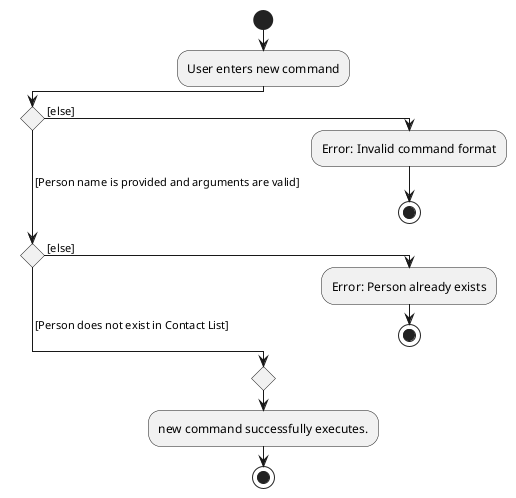 @startuml
!pragma useVerticalIf on
start
:User enters new command;
if () then ( [else])
  :Error: Invalid command format;
  stop
( [Person name is provided and arguments are valid]) elseif () then ( [else])
  :Error: Person already exists;
  stop
 else ( [Person does not exist in Contact List])
endif
  :new command successfully executes.;
stop

@enduml
